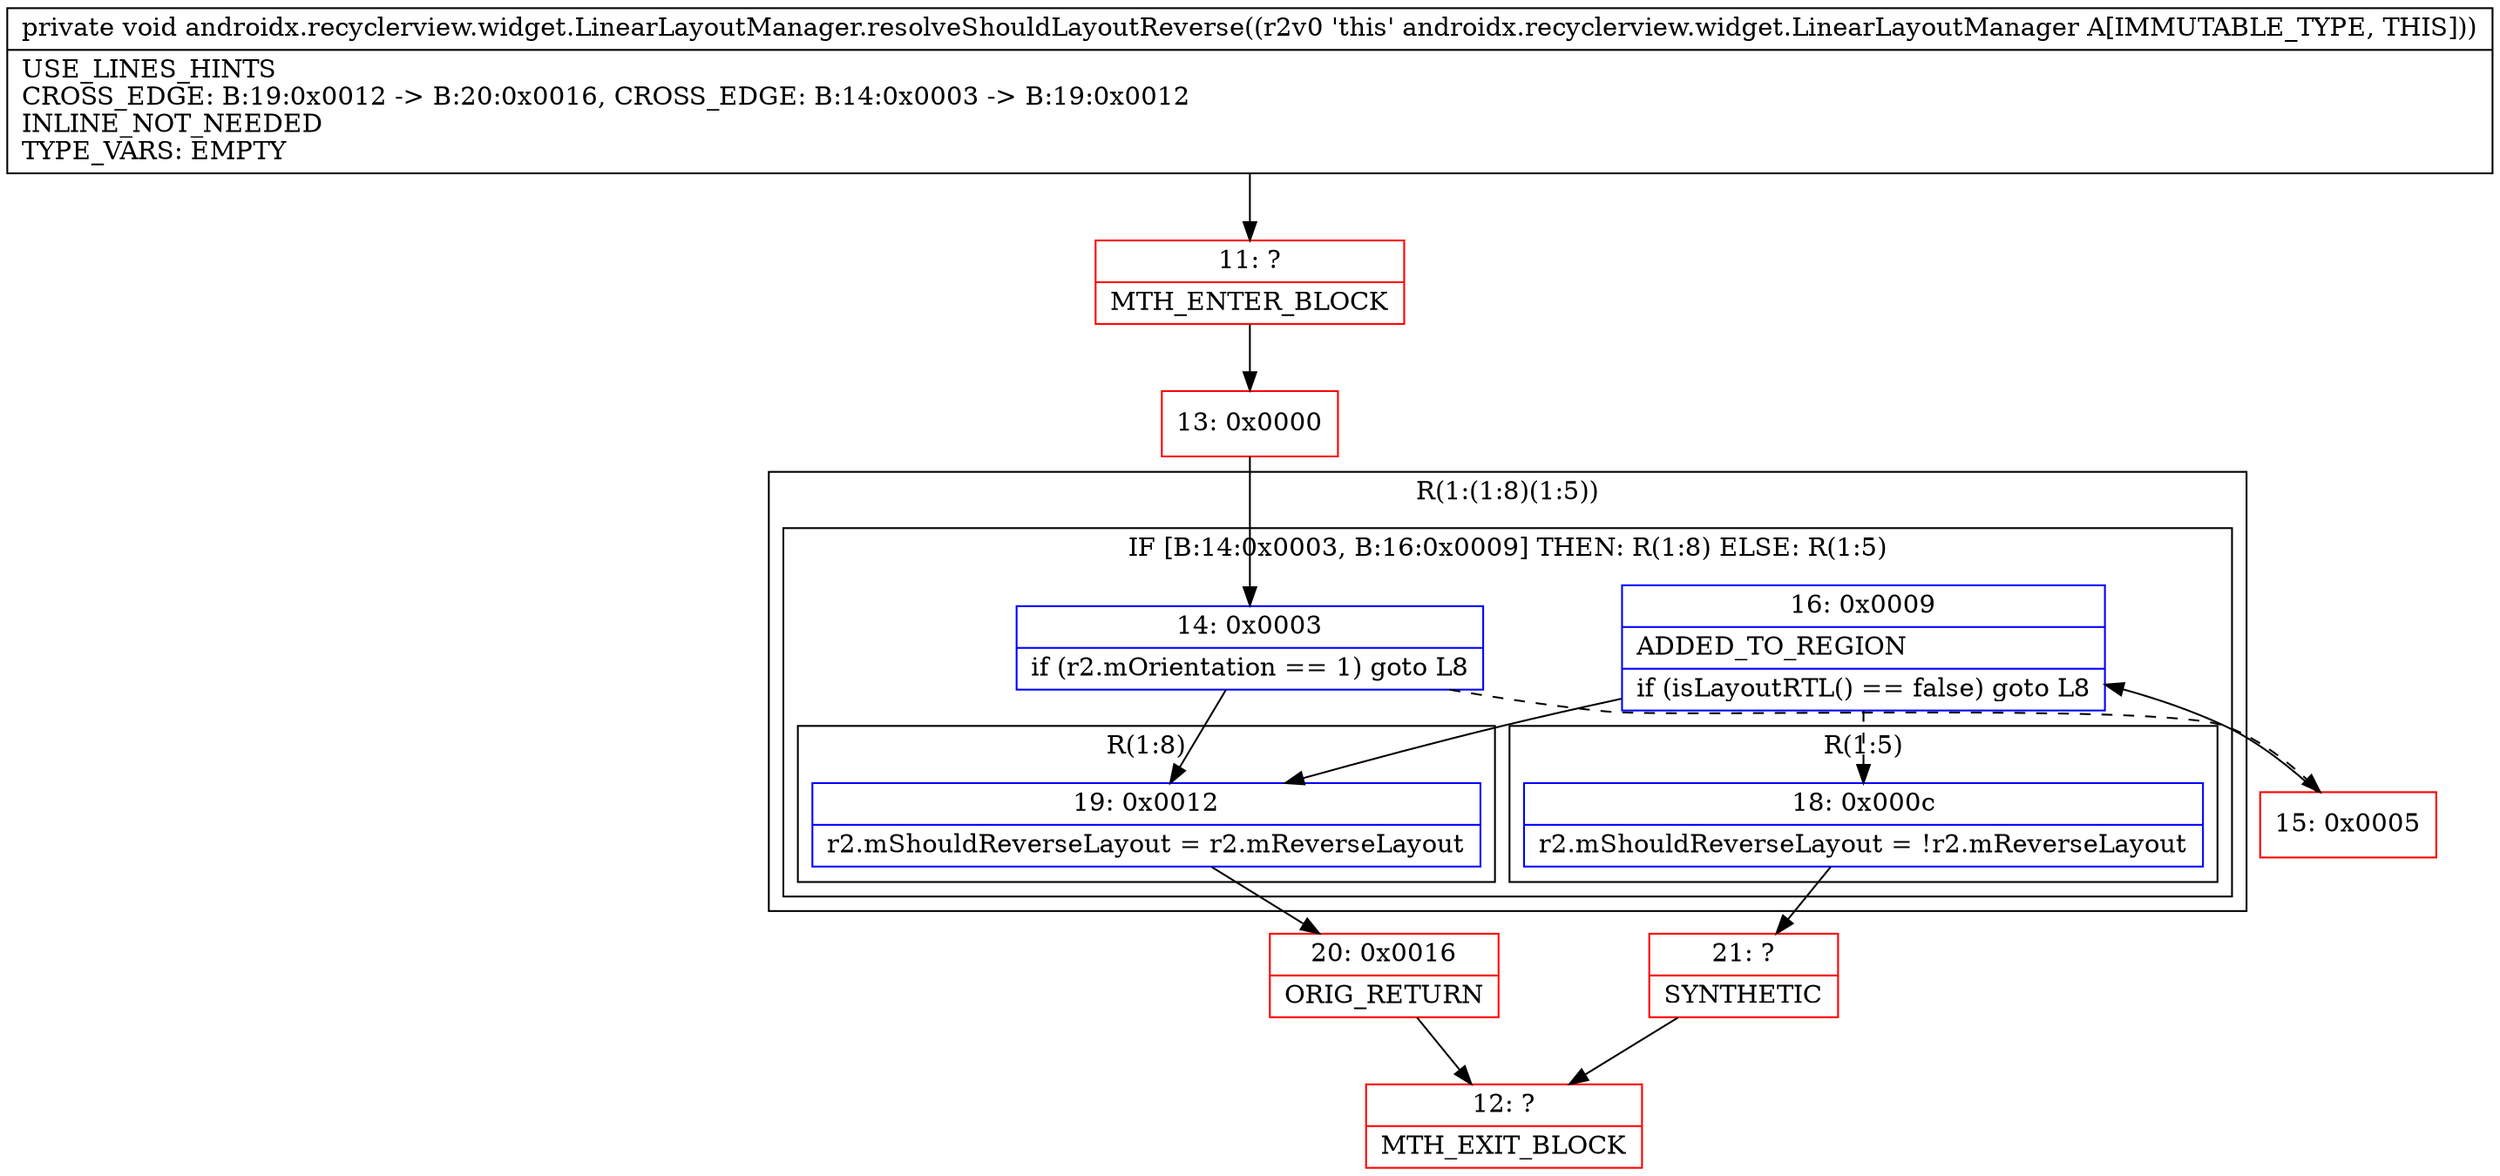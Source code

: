 digraph "CFG forandroidx.recyclerview.widget.LinearLayoutManager.resolveShouldLayoutReverse()V" {
subgraph cluster_Region_1086635705 {
label = "R(1:(1:8)(1:5))";
node [shape=record,color=blue];
subgraph cluster_IfRegion_1191847032 {
label = "IF [B:14:0x0003, B:16:0x0009] THEN: R(1:8) ELSE: R(1:5)";
node [shape=record,color=blue];
Node_14 [shape=record,label="{14\:\ 0x0003|if (r2.mOrientation == 1) goto L8\l}"];
Node_16 [shape=record,label="{16\:\ 0x0009|ADDED_TO_REGION\l|if (isLayoutRTL() == false) goto L8\l}"];
subgraph cluster_Region_228435325 {
label = "R(1:8)";
node [shape=record,color=blue];
Node_19 [shape=record,label="{19\:\ 0x0012|r2.mShouldReverseLayout = r2.mReverseLayout\l}"];
}
subgraph cluster_Region_1197581441 {
label = "R(1:5)";
node [shape=record,color=blue];
Node_18 [shape=record,label="{18\:\ 0x000c|r2.mShouldReverseLayout = !r2.mReverseLayout\l}"];
}
}
}
Node_11 [shape=record,color=red,label="{11\:\ ?|MTH_ENTER_BLOCK\l}"];
Node_13 [shape=record,color=red,label="{13\:\ 0x0000}"];
Node_15 [shape=record,color=red,label="{15\:\ 0x0005}"];
Node_21 [shape=record,color=red,label="{21\:\ ?|SYNTHETIC\l}"];
Node_12 [shape=record,color=red,label="{12\:\ ?|MTH_EXIT_BLOCK\l}"];
Node_20 [shape=record,color=red,label="{20\:\ 0x0016|ORIG_RETURN\l}"];
MethodNode[shape=record,label="{private void androidx.recyclerview.widget.LinearLayoutManager.resolveShouldLayoutReverse((r2v0 'this' androidx.recyclerview.widget.LinearLayoutManager A[IMMUTABLE_TYPE, THIS]))  | USE_LINES_HINTS\lCROSS_EDGE: B:19:0x0012 \-\> B:20:0x0016, CROSS_EDGE: B:14:0x0003 \-\> B:19:0x0012\lINLINE_NOT_NEEDED\lTYPE_VARS: EMPTY\l}"];
MethodNode -> Node_11;Node_14 -> Node_15[style=dashed];
Node_14 -> Node_19;
Node_16 -> Node_18[style=dashed];
Node_16 -> Node_19;
Node_19 -> Node_20;
Node_18 -> Node_21;
Node_11 -> Node_13;
Node_13 -> Node_14;
Node_15 -> Node_16;
Node_21 -> Node_12;
Node_20 -> Node_12;
}

